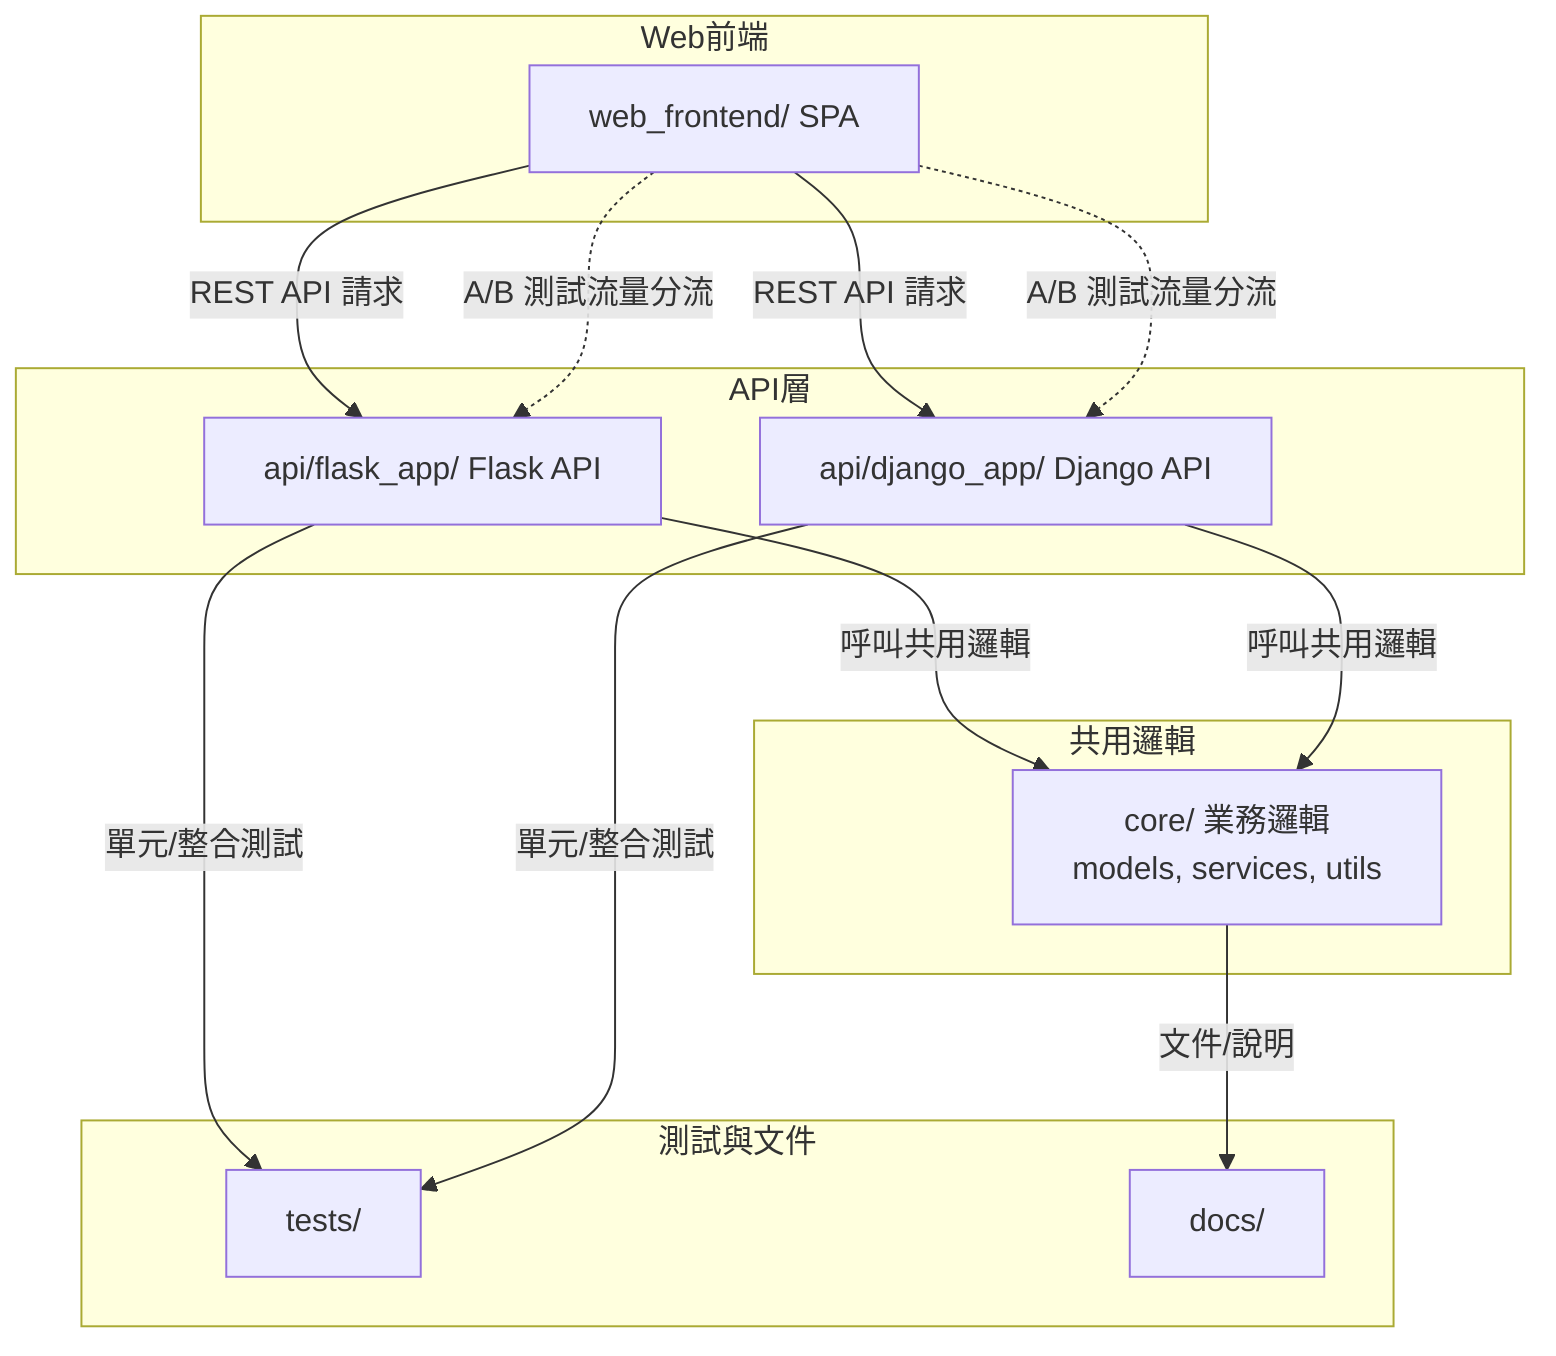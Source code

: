 flowchart TD
    subgraph Web前端
        A[web_frontend/ SPA]
    end

    subgraph API層
        B1[api/flask_app/ Flask API]
        B2[api/django_app/ Django API]
    end

    subgraph 共用邏輯
        C[core/ 業務邏輯<br>models, services, utils]
    end

    subgraph 測試與文件
        D1[tests/]
        D2[docs/]
    end

    %% 流向
    A -- "REST API 請求" --> B1
    A -- "REST API 請求" --> B2
    B1 -- "呼叫共用邏輯" --> C
    B2 -- "呼叫共用邏輯" --> C

    %% A/B 測試流向
    A -. "A/B 測試流量分流" .-> B1
    A -. "A/B 測試流量分流" .-> B2

    %% 文件與測試
    B1 -- "單元/整合測試" --> D1
    B2 -- "單元/整合測試" --> D1
    C -- "文件/說明" --> D2